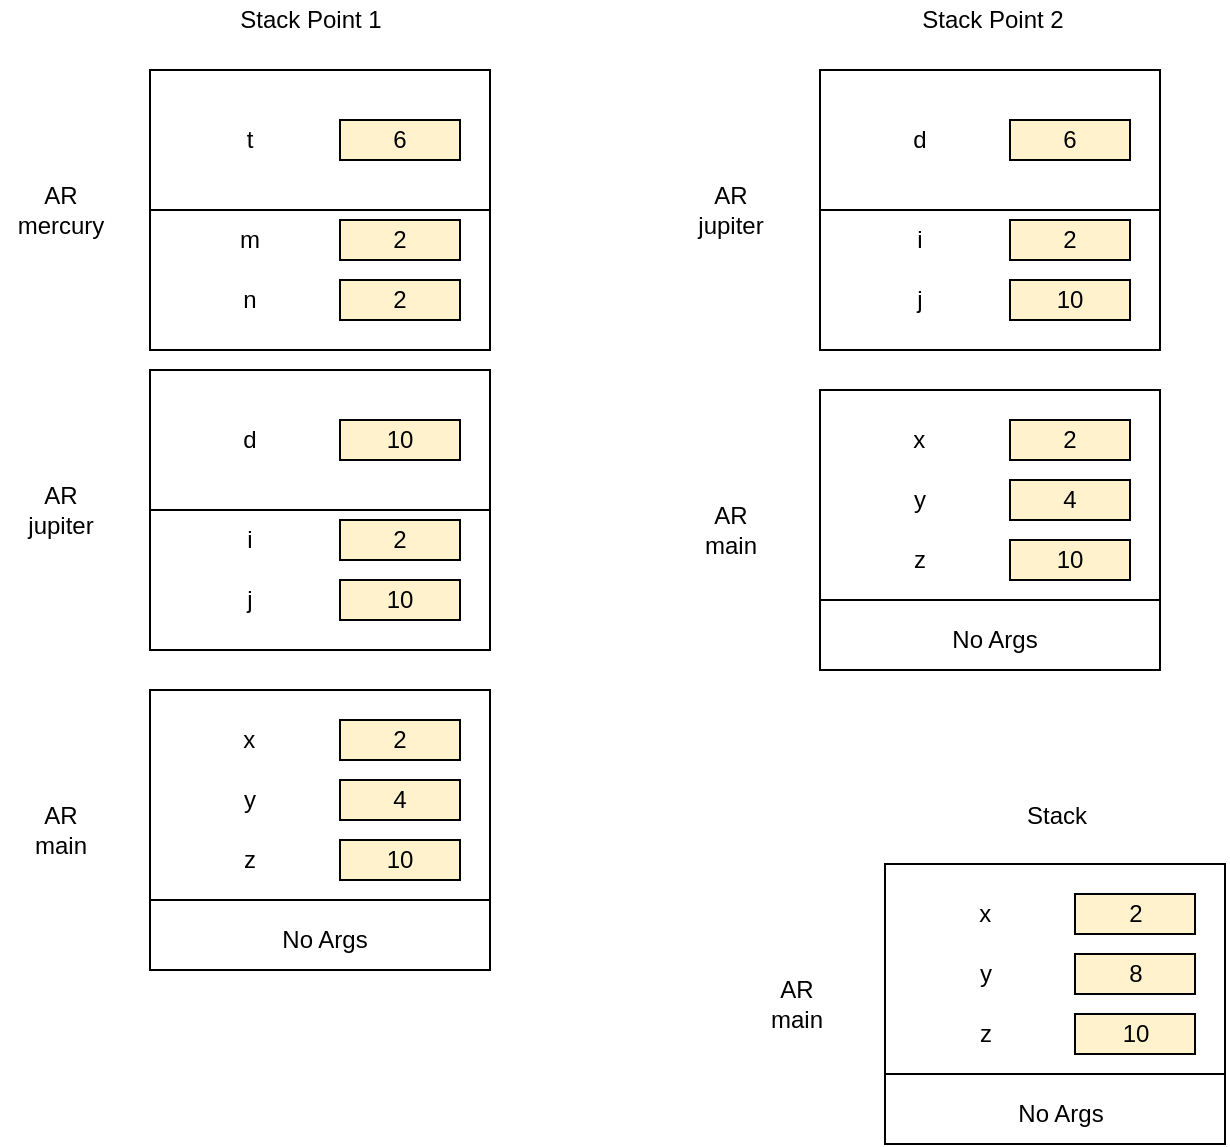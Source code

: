<mxfile version="15.3.2" type="device"><diagram id="81-0zUnI97TB9-Z12mHw" name="Page-1"><mxGraphModel dx="700" dy="792" grid="0" gridSize="10" guides="1" tooltips="1" connect="1" arrows="1" fold="1" page="1" pageScale="1" pageWidth="850" pageHeight="1100" math="0" shadow="0"><root><mxCell id="0"/><mxCell id="1" parent="0"/><mxCell id="kQlRv5dKZcV9gEBZXGMn-1" value="" style="rounded=0;whiteSpace=wrap;html=1;rotation=90;" vertex="1" parent="1"><mxGeometry x="170" y="410" width="140" height="170" as="geometry"/></mxCell><mxCell id="kQlRv5dKZcV9gEBZXGMn-2" value="" style="endArrow=none;html=1;exitX=0.75;exitY=1;exitDx=0;exitDy=0;entryX=0.75;entryY=0;entryDx=0;entryDy=0;" edge="1" parent="1" source="kQlRv5dKZcV9gEBZXGMn-1" target="kQlRv5dKZcV9gEBZXGMn-1"><mxGeometry width="50" height="50" relative="1" as="geometry"><mxPoint x="210" y="320" as="sourcePoint"/><mxPoint x="330" y="315" as="targetPoint"/></mxGeometry></mxCell><mxCell id="kQlRv5dKZcV9gEBZXGMn-3" value="Stack Point 1" style="text;html=1;align=center;verticalAlign=middle;resizable=0;points=[];autosize=1;strokeColor=none;fillColor=none;" vertex="1" parent="1"><mxGeometry x="190" y="80" width="90" height="20" as="geometry"/></mxCell><mxCell id="kQlRv5dKZcV9gEBZXGMn-5" value="AR&lt;br&gt;main" style="text;html=1;align=center;verticalAlign=middle;resizable=0;points=[];autosize=1;strokeColor=none;fillColor=none;" vertex="1" parent="1"><mxGeometry x="90" y="480" width="40" height="30" as="geometry"/></mxCell><mxCell id="kQlRv5dKZcV9gEBZXGMn-6" value="" style="rounded=0;whiteSpace=wrap;html=1;rotation=90;" vertex="1" parent="1"><mxGeometry x="170" y="250" width="140" height="170" as="geometry"/></mxCell><mxCell id="kQlRv5dKZcV9gEBZXGMn-7" value="" style="endArrow=none;html=1;exitX=0.5;exitY=1;exitDx=0;exitDy=0;entryX=0.5;entryY=0;entryDx=0;entryDy=0;" edge="1" parent="1" source="kQlRv5dKZcV9gEBZXGMn-6" target="kQlRv5dKZcV9gEBZXGMn-6"><mxGeometry width="50" height="50" relative="1" as="geometry"><mxPoint x="155" y="370" as="sourcePoint"/><mxPoint x="327" y="352" as="targetPoint"/></mxGeometry></mxCell><mxCell id="kQlRv5dKZcV9gEBZXGMn-8" value="" style="endArrow=none;html=1;exitX=0.75;exitY=1;exitDx=0;exitDy=0;entryX=0.75;entryY=0;entryDx=0;entryDy=0;" edge="1" parent="1" source="kQlRv5dKZcV9gEBZXGMn-9" target="kQlRv5dKZcV9gEBZXGMn-9"><mxGeometry width="50" height="50" relative="1" as="geometry"><mxPoint x="155" y="210" as="sourcePoint"/><mxPoint x="325" y="210" as="targetPoint"/></mxGeometry></mxCell><mxCell id="kQlRv5dKZcV9gEBZXGMn-9" value="" style="rounded=0;whiteSpace=wrap;html=1;rotation=90;" vertex="1" parent="1"><mxGeometry x="170" y="100" width="140" height="170" as="geometry"/></mxCell><mxCell id="kQlRv5dKZcV9gEBZXGMn-10" value="" style="endArrow=none;html=1;exitX=0.5;exitY=1;exitDx=0;exitDy=0;entryX=0.5;entryY=0;entryDx=0;entryDy=0;" edge="1" parent="1" source="kQlRv5dKZcV9gEBZXGMn-9" target="kQlRv5dKZcV9gEBZXGMn-9"><mxGeometry width="50" height="50" relative="1" as="geometry"><mxPoint x="330" y="520" as="sourcePoint"/><mxPoint x="380" y="470" as="targetPoint"/></mxGeometry></mxCell><mxCell id="kQlRv5dKZcV9gEBZXGMn-11" value="AR&lt;br&gt;jupiter" style="text;html=1;align=center;verticalAlign=middle;resizable=0;points=[];autosize=1;strokeColor=none;fillColor=none;" vertex="1" parent="1"><mxGeometry x="85" y="320" width="50" height="30" as="geometry"/></mxCell><mxCell id="kQlRv5dKZcV9gEBZXGMn-12" value="AR&lt;br&gt;mercury" style="text;html=1;align=center;verticalAlign=middle;resizable=0;points=[];autosize=1;strokeColor=none;fillColor=none;" vertex="1" parent="1"><mxGeometry x="80" y="170" width="60" height="30" as="geometry"/></mxCell><mxCell id="kQlRv5dKZcV9gEBZXGMn-13" value="No Args" style="text;html=1;strokeColor=none;fillColor=none;align=center;verticalAlign=middle;whiteSpace=wrap;rounded=0;" vertex="1" parent="1"><mxGeometry x="215" y="540" width="55" height="20" as="geometry"/></mxCell><mxCell id="kQlRv5dKZcV9gEBZXGMn-15" value="&lt;div style=&quot;text-align: left&quot;&gt;&lt;span&gt;x&lt;/span&gt;&lt;span style=&quot;white-space: pre&quot;&gt;&#9;&lt;/span&gt;&lt;/div&gt;" style="text;html=1;strokeColor=none;fillColor=none;align=center;verticalAlign=middle;whiteSpace=wrap;rounded=0;" vertex="1" parent="1"><mxGeometry x="200" y="440" width="30" height="20" as="geometry"/></mxCell><mxCell id="kQlRv5dKZcV9gEBZXGMn-17" value="2" style="rounded=0;whiteSpace=wrap;html=1;fillColor=#FFF2CC;" vertex="1" parent="1"><mxGeometry x="250" y="440" width="60" height="20" as="geometry"/></mxCell><mxCell id="kQlRv5dKZcV9gEBZXGMn-18" value="&lt;div style=&quot;text-align: left&quot;&gt;y&lt;/div&gt;" style="text;html=1;strokeColor=none;fillColor=none;align=center;verticalAlign=middle;whiteSpace=wrap;rounded=0;" vertex="1" parent="1"><mxGeometry x="190" y="470" width="30" height="20" as="geometry"/></mxCell><mxCell id="kQlRv5dKZcV9gEBZXGMn-19" value="&lt;div style=&quot;text-align: left&quot;&gt;z&lt;/div&gt;" style="text;html=1;strokeColor=none;fillColor=none;align=center;verticalAlign=middle;whiteSpace=wrap;rounded=0;" vertex="1" parent="1"><mxGeometry x="190" y="500" width="30" height="20" as="geometry"/></mxCell><mxCell id="kQlRv5dKZcV9gEBZXGMn-20" value="4" style="rounded=0;whiteSpace=wrap;html=1;fillColor=#FFF2CC;" vertex="1" parent="1"><mxGeometry x="250" y="470" width="60" height="20" as="geometry"/></mxCell><mxCell id="kQlRv5dKZcV9gEBZXGMn-21" value="10" style="rounded=0;whiteSpace=wrap;html=1;fillColor=#FFF2CC;" vertex="1" parent="1"><mxGeometry x="250" y="500" width="60" height="20" as="geometry"/></mxCell><mxCell id="kQlRv5dKZcV9gEBZXGMn-22" value="&lt;div style=&quot;text-align: left&quot;&gt;i&lt;/div&gt;" style="text;html=1;strokeColor=none;fillColor=none;align=center;verticalAlign=middle;whiteSpace=wrap;rounded=0;" vertex="1" parent="1"><mxGeometry x="190" y="340" width="30" height="20" as="geometry"/></mxCell><mxCell id="kQlRv5dKZcV9gEBZXGMn-23" value="&lt;div style=&quot;text-align: left&quot;&gt;j&lt;/div&gt;" style="text;html=1;strokeColor=none;fillColor=none;align=center;verticalAlign=middle;whiteSpace=wrap;rounded=0;" vertex="1" parent="1"><mxGeometry x="190" y="370" width="30" height="20" as="geometry"/></mxCell><mxCell id="kQlRv5dKZcV9gEBZXGMn-24" value="2" style="rounded=0;whiteSpace=wrap;html=1;fillColor=#FFF2CC;" vertex="1" parent="1"><mxGeometry x="250" y="340" width="60" height="20" as="geometry"/></mxCell><mxCell id="kQlRv5dKZcV9gEBZXGMn-25" value="10" style="rounded=0;whiteSpace=wrap;html=1;fillColor=#FFF2CC;" vertex="1" parent="1"><mxGeometry x="250" y="370" width="60" height="20" as="geometry"/></mxCell><mxCell id="kQlRv5dKZcV9gEBZXGMn-26" value="&lt;div style=&quot;text-align: left&quot;&gt;d&lt;/div&gt;" style="text;html=1;strokeColor=none;fillColor=none;align=center;verticalAlign=middle;whiteSpace=wrap;rounded=0;" vertex="1" parent="1"><mxGeometry x="190" y="290" width="30" height="20" as="geometry"/></mxCell><mxCell id="kQlRv5dKZcV9gEBZXGMn-27" value="10" style="rounded=0;whiteSpace=wrap;html=1;fillColor=#FFF2CC;" vertex="1" parent="1"><mxGeometry x="250" y="290" width="60" height="20" as="geometry"/></mxCell><mxCell id="kQlRv5dKZcV9gEBZXGMn-28" value="&lt;div style=&quot;text-align: left&quot;&gt;m&lt;/div&gt;" style="text;html=1;strokeColor=none;fillColor=none;align=center;verticalAlign=middle;whiteSpace=wrap;rounded=0;" vertex="1" parent="1"><mxGeometry x="190" y="190" width="30" height="20" as="geometry"/></mxCell><mxCell id="kQlRv5dKZcV9gEBZXGMn-29" value="&lt;div style=&quot;text-align: left&quot;&gt;n&lt;/div&gt;" style="text;html=1;strokeColor=none;fillColor=none;align=center;verticalAlign=middle;whiteSpace=wrap;rounded=0;" vertex="1" parent="1"><mxGeometry x="190" y="220" width="30" height="20" as="geometry"/></mxCell><mxCell id="kQlRv5dKZcV9gEBZXGMn-30" value="2" style="rounded=0;whiteSpace=wrap;html=1;fillColor=#FFF2CC;" vertex="1" parent="1"><mxGeometry x="250" y="190" width="60" height="20" as="geometry"/></mxCell><mxCell id="kQlRv5dKZcV9gEBZXGMn-31" value="2" style="rounded=0;whiteSpace=wrap;html=1;fillColor=#FFF2CC;" vertex="1" parent="1"><mxGeometry x="250" y="220" width="60" height="20" as="geometry"/></mxCell><mxCell id="kQlRv5dKZcV9gEBZXGMn-32" value="&lt;div style=&quot;text-align: left&quot;&gt;t&lt;/div&gt;" style="text;html=1;strokeColor=none;fillColor=none;align=center;verticalAlign=middle;whiteSpace=wrap;rounded=0;" vertex="1" parent="1"><mxGeometry x="190" y="140" width="30" height="20" as="geometry"/></mxCell><mxCell id="kQlRv5dKZcV9gEBZXGMn-33" value="6" style="rounded=0;whiteSpace=wrap;html=1;fillColor=#FFF2CC;" vertex="1" parent="1"><mxGeometry x="250" y="140" width="60" height="20" as="geometry"/></mxCell><mxCell id="R5C1BJVUJC_R-vtM_u0W-2" value="" style="rounded=0;whiteSpace=wrap;html=1;rotation=90;" vertex="1" parent="1"><mxGeometry x="505" y="260" width="140" height="170" as="geometry"/></mxCell><mxCell id="R5C1BJVUJC_R-vtM_u0W-3" value="" style="endArrow=none;html=1;exitX=0.75;exitY=1;exitDx=0;exitDy=0;entryX=0.75;entryY=0;entryDx=0;entryDy=0;" edge="1" parent="1" source="R5C1BJVUJC_R-vtM_u0W-2" target="R5C1BJVUJC_R-vtM_u0W-2"><mxGeometry width="50" height="50" relative="1" as="geometry"><mxPoint x="545" y="170" as="sourcePoint"/><mxPoint x="665" y="165" as="targetPoint"/></mxGeometry></mxCell><mxCell id="R5C1BJVUJC_R-vtM_u0W-4" value="Stack Point 2" style="text;html=1;align=center;verticalAlign=middle;resizable=0;points=[];autosize=1;strokeColor=none;fillColor=none;" vertex="1" parent="1"><mxGeometry x="535" y="81" width="81" height="18" as="geometry"/></mxCell><mxCell id="R5C1BJVUJC_R-vtM_u0W-5" value="AR&lt;br&gt;main" style="text;html=1;align=center;verticalAlign=middle;resizable=0;points=[];autosize=1;strokeColor=none;fillColor=none;" vertex="1" parent="1"><mxGeometry x="425" y="330" width="40" height="30" as="geometry"/></mxCell><mxCell id="R5C1BJVUJC_R-vtM_u0W-6" value="" style="rounded=0;whiteSpace=wrap;html=1;rotation=90;" vertex="1" parent="1"><mxGeometry x="505" y="100" width="140" height="170" as="geometry"/></mxCell><mxCell id="R5C1BJVUJC_R-vtM_u0W-7" value="" style="endArrow=none;html=1;exitX=0.5;exitY=1;exitDx=0;exitDy=0;entryX=0.5;entryY=0;entryDx=0;entryDy=0;" edge="1" parent="1" source="R5C1BJVUJC_R-vtM_u0W-6" target="R5C1BJVUJC_R-vtM_u0W-6"><mxGeometry width="50" height="50" relative="1" as="geometry"><mxPoint x="490" y="220" as="sourcePoint"/><mxPoint x="662" y="202" as="targetPoint"/></mxGeometry></mxCell><mxCell id="R5C1BJVUJC_R-vtM_u0W-11" value="AR&lt;br&gt;jupiter" style="text;html=1;align=center;verticalAlign=middle;resizable=0;points=[];autosize=1;strokeColor=none;fillColor=none;" vertex="1" parent="1"><mxGeometry x="420" y="170" width="50" height="30" as="geometry"/></mxCell><mxCell id="R5C1BJVUJC_R-vtM_u0W-13" value="No Args" style="text;html=1;strokeColor=none;fillColor=none;align=center;verticalAlign=middle;whiteSpace=wrap;rounded=0;" vertex="1" parent="1"><mxGeometry x="550" y="390" width="55" height="20" as="geometry"/></mxCell><mxCell id="R5C1BJVUJC_R-vtM_u0W-14" value="&lt;div style=&quot;text-align: left&quot;&gt;&lt;span&gt;x&lt;/span&gt;&lt;span style=&quot;white-space: pre&quot;&gt;&#9;&lt;/span&gt;&lt;/div&gt;" style="text;html=1;strokeColor=none;fillColor=none;align=center;verticalAlign=middle;whiteSpace=wrap;rounded=0;" vertex="1" parent="1"><mxGeometry x="535" y="290" width="30" height="20" as="geometry"/></mxCell><mxCell id="R5C1BJVUJC_R-vtM_u0W-15" value="2" style="rounded=0;whiteSpace=wrap;html=1;fillColor=#FFF2CC;" vertex="1" parent="1"><mxGeometry x="585" y="290" width="60" height="20" as="geometry"/></mxCell><mxCell id="R5C1BJVUJC_R-vtM_u0W-16" value="&lt;div style=&quot;text-align: left&quot;&gt;y&lt;/div&gt;" style="text;html=1;strokeColor=none;fillColor=none;align=center;verticalAlign=middle;whiteSpace=wrap;rounded=0;" vertex="1" parent="1"><mxGeometry x="525" y="320" width="30" height="20" as="geometry"/></mxCell><mxCell id="R5C1BJVUJC_R-vtM_u0W-17" value="&lt;div style=&quot;text-align: left&quot;&gt;z&lt;/div&gt;" style="text;html=1;strokeColor=none;fillColor=none;align=center;verticalAlign=middle;whiteSpace=wrap;rounded=0;" vertex="1" parent="1"><mxGeometry x="525" y="350" width="30" height="20" as="geometry"/></mxCell><mxCell id="R5C1BJVUJC_R-vtM_u0W-18" value="4" style="rounded=0;whiteSpace=wrap;html=1;fillColor=#FFF2CC;" vertex="1" parent="1"><mxGeometry x="585" y="320" width="60" height="20" as="geometry"/></mxCell><mxCell id="R5C1BJVUJC_R-vtM_u0W-19" value="10" style="rounded=0;whiteSpace=wrap;html=1;fillColor=#FFF2CC;" vertex="1" parent="1"><mxGeometry x="585" y="350" width="60" height="20" as="geometry"/></mxCell><mxCell id="R5C1BJVUJC_R-vtM_u0W-20" value="&lt;div style=&quot;text-align: left&quot;&gt;i&lt;/div&gt;" style="text;html=1;strokeColor=none;fillColor=none;align=center;verticalAlign=middle;whiteSpace=wrap;rounded=0;" vertex="1" parent="1"><mxGeometry x="525" y="190" width="30" height="20" as="geometry"/></mxCell><mxCell id="R5C1BJVUJC_R-vtM_u0W-21" value="&lt;div style=&quot;text-align: left&quot;&gt;j&lt;/div&gt;" style="text;html=1;strokeColor=none;fillColor=none;align=center;verticalAlign=middle;whiteSpace=wrap;rounded=0;" vertex="1" parent="1"><mxGeometry x="525" y="220" width="30" height="20" as="geometry"/></mxCell><mxCell id="R5C1BJVUJC_R-vtM_u0W-22" value="2" style="rounded=0;whiteSpace=wrap;html=1;fillColor=#FFF2CC;" vertex="1" parent="1"><mxGeometry x="585" y="190" width="60" height="20" as="geometry"/></mxCell><mxCell id="R5C1BJVUJC_R-vtM_u0W-23" value="10" style="rounded=0;whiteSpace=wrap;html=1;fillColor=#FFF2CC;" vertex="1" parent="1"><mxGeometry x="585" y="220" width="60" height="20" as="geometry"/></mxCell><mxCell id="R5C1BJVUJC_R-vtM_u0W-24" value="&lt;div style=&quot;text-align: left&quot;&gt;d&lt;/div&gt;" style="text;html=1;strokeColor=none;fillColor=none;align=center;verticalAlign=middle;whiteSpace=wrap;rounded=0;" vertex="1" parent="1"><mxGeometry x="525" y="140" width="30" height="20" as="geometry"/></mxCell><mxCell id="R5C1BJVUJC_R-vtM_u0W-25" value="6" style="rounded=0;whiteSpace=wrap;html=1;fillColor=#FFF2CC;" vertex="1" parent="1"><mxGeometry x="585" y="140" width="60" height="20" as="geometry"/></mxCell><mxCell id="R5C1BJVUJC_R-vtM_u0W-32" value="" style="rounded=0;whiteSpace=wrap;html=1;rotation=90;" vertex="1" parent="1"><mxGeometry x="537.5" y="497" width="140" height="170" as="geometry"/></mxCell><mxCell id="R5C1BJVUJC_R-vtM_u0W-33" value="" style="endArrow=none;html=1;exitX=0.75;exitY=1;exitDx=0;exitDy=0;entryX=0.75;entryY=0;entryDx=0;entryDy=0;" edge="1" parent="1" source="R5C1BJVUJC_R-vtM_u0W-32" target="R5C1BJVUJC_R-vtM_u0W-32"><mxGeometry width="50" height="50" relative="1" as="geometry"><mxPoint x="577.5" y="407" as="sourcePoint"/><mxPoint x="697.5" y="402" as="targetPoint"/></mxGeometry></mxCell><mxCell id="R5C1BJVUJC_R-vtM_u0W-34" value="Stack" style="text;html=1;align=center;verticalAlign=middle;resizable=0;points=[];autosize=1;strokeColor=none;fillColor=none;" vertex="1" parent="1"><mxGeometry x="587.5" y="479" width="40" height="18" as="geometry"/></mxCell><mxCell id="R5C1BJVUJC_R-vtM_u0W-35" value="AR&lt;br&gt;main" style="text;html=1;align=center;verticalAlign=middle;resizable=0;points=[];autosize=1;strokeColor=none;fillColor=none;" vertex="1" parent="1"><mxGeometry x="457.5" y="567" width="40" height="30" as="geometry"/></mxCell><mxCell id="R5C1BJVUJC_R-vtM_u0W-39" value="No Args" style="text;html=1;strokeColor=none;fillColor=none;align=center;verticalAlign=middle;whiteSpace=wrap;rounded=0;" vertex="1" parent="1"><mxGeometry x="582.5" y="627" width="55" height="20" as="geometry"/></mxCell><mxCell id="R5C1BJVUJC_R-vtM_u0W-40" value="&lt;div style=&quot;text-align: left&quot;&gt;&lt;span&gt;x&lt;/span&gt;&lt;span style=&quot;white-space: pre&quot;&gt;&#9;&lt;/span&gt;&lt;/div&gt;" style="text;html=1;strokeColor=none;fillColor=none;align=center;verticalAlign=middle;whiteSpace=wrap;rounded=0;" vertex="1" parent="1"><mxGeometry x="567.5" y="527" width="30" height="20" as="geometry"/></mxCell><mxCell id="R5C1BJVUJC_R-vtM_u0W-41" value="2" style="rounded=0;whiteSpace=wrap;html=1;fillColor=#FFF2CC;" vertex="1" parent="1"><mxGeometry x="617.5" y="527" width="60" height="20" as="geometry"/></mxCell><mxCell id="R5C1BJVUJC_R-vtM_u0W-42" value="&lt;div style=&quot;text-align: left&quot;&gt;y&lt;/div&gt;" style="text;html=1;strokeColor=none;fillColor=none;align=center;verticalAlign=middle;whiteSpace=wrap;rounded=0;" vertex="1" parent="1"><mxGeometry x="557.5" y="557" width="30" height="20" as="geometry"/></mxCell><mxCell id="R5C1BJVUJC_R-vtM_u0W-43" value="&lt;div style=&quot;text-align: left&quot;&gt;z&lt;/div&gt;" style="text;html=1;strokeColor=none;fillColor=none;align=center;verticalAlign=middle;whiteSpace=wrap;rounded=0;" vertex="1" parent="1"><mxGeometry x="557.5" y="587" width="30" height="20" as="geometry"/></mxCell><mxCell id="R5C1BJVUJC_R-vtM_u0W-44" value="8" style="rounded=0;whiteSpace=wrap;html=1;fillColor=#FFF2CC;" vertex="1" parent="1"><mxGeometry x="617.5" y="557" width="60" height="20" as="geometry"/></mxCell><mxCell id="R5C1BJVUJC_R-vtM_u0W-45" value="10" style="rounded=0;whiteSpace=wrap;html=1;fillColor=#FFF2CC;" vertex="1" parent="1"><mxGeometry x="617.5" y="587" width="60" height="20" as="geometry"/></mxCell></root></mxGraphModel></diagram></mxfile>